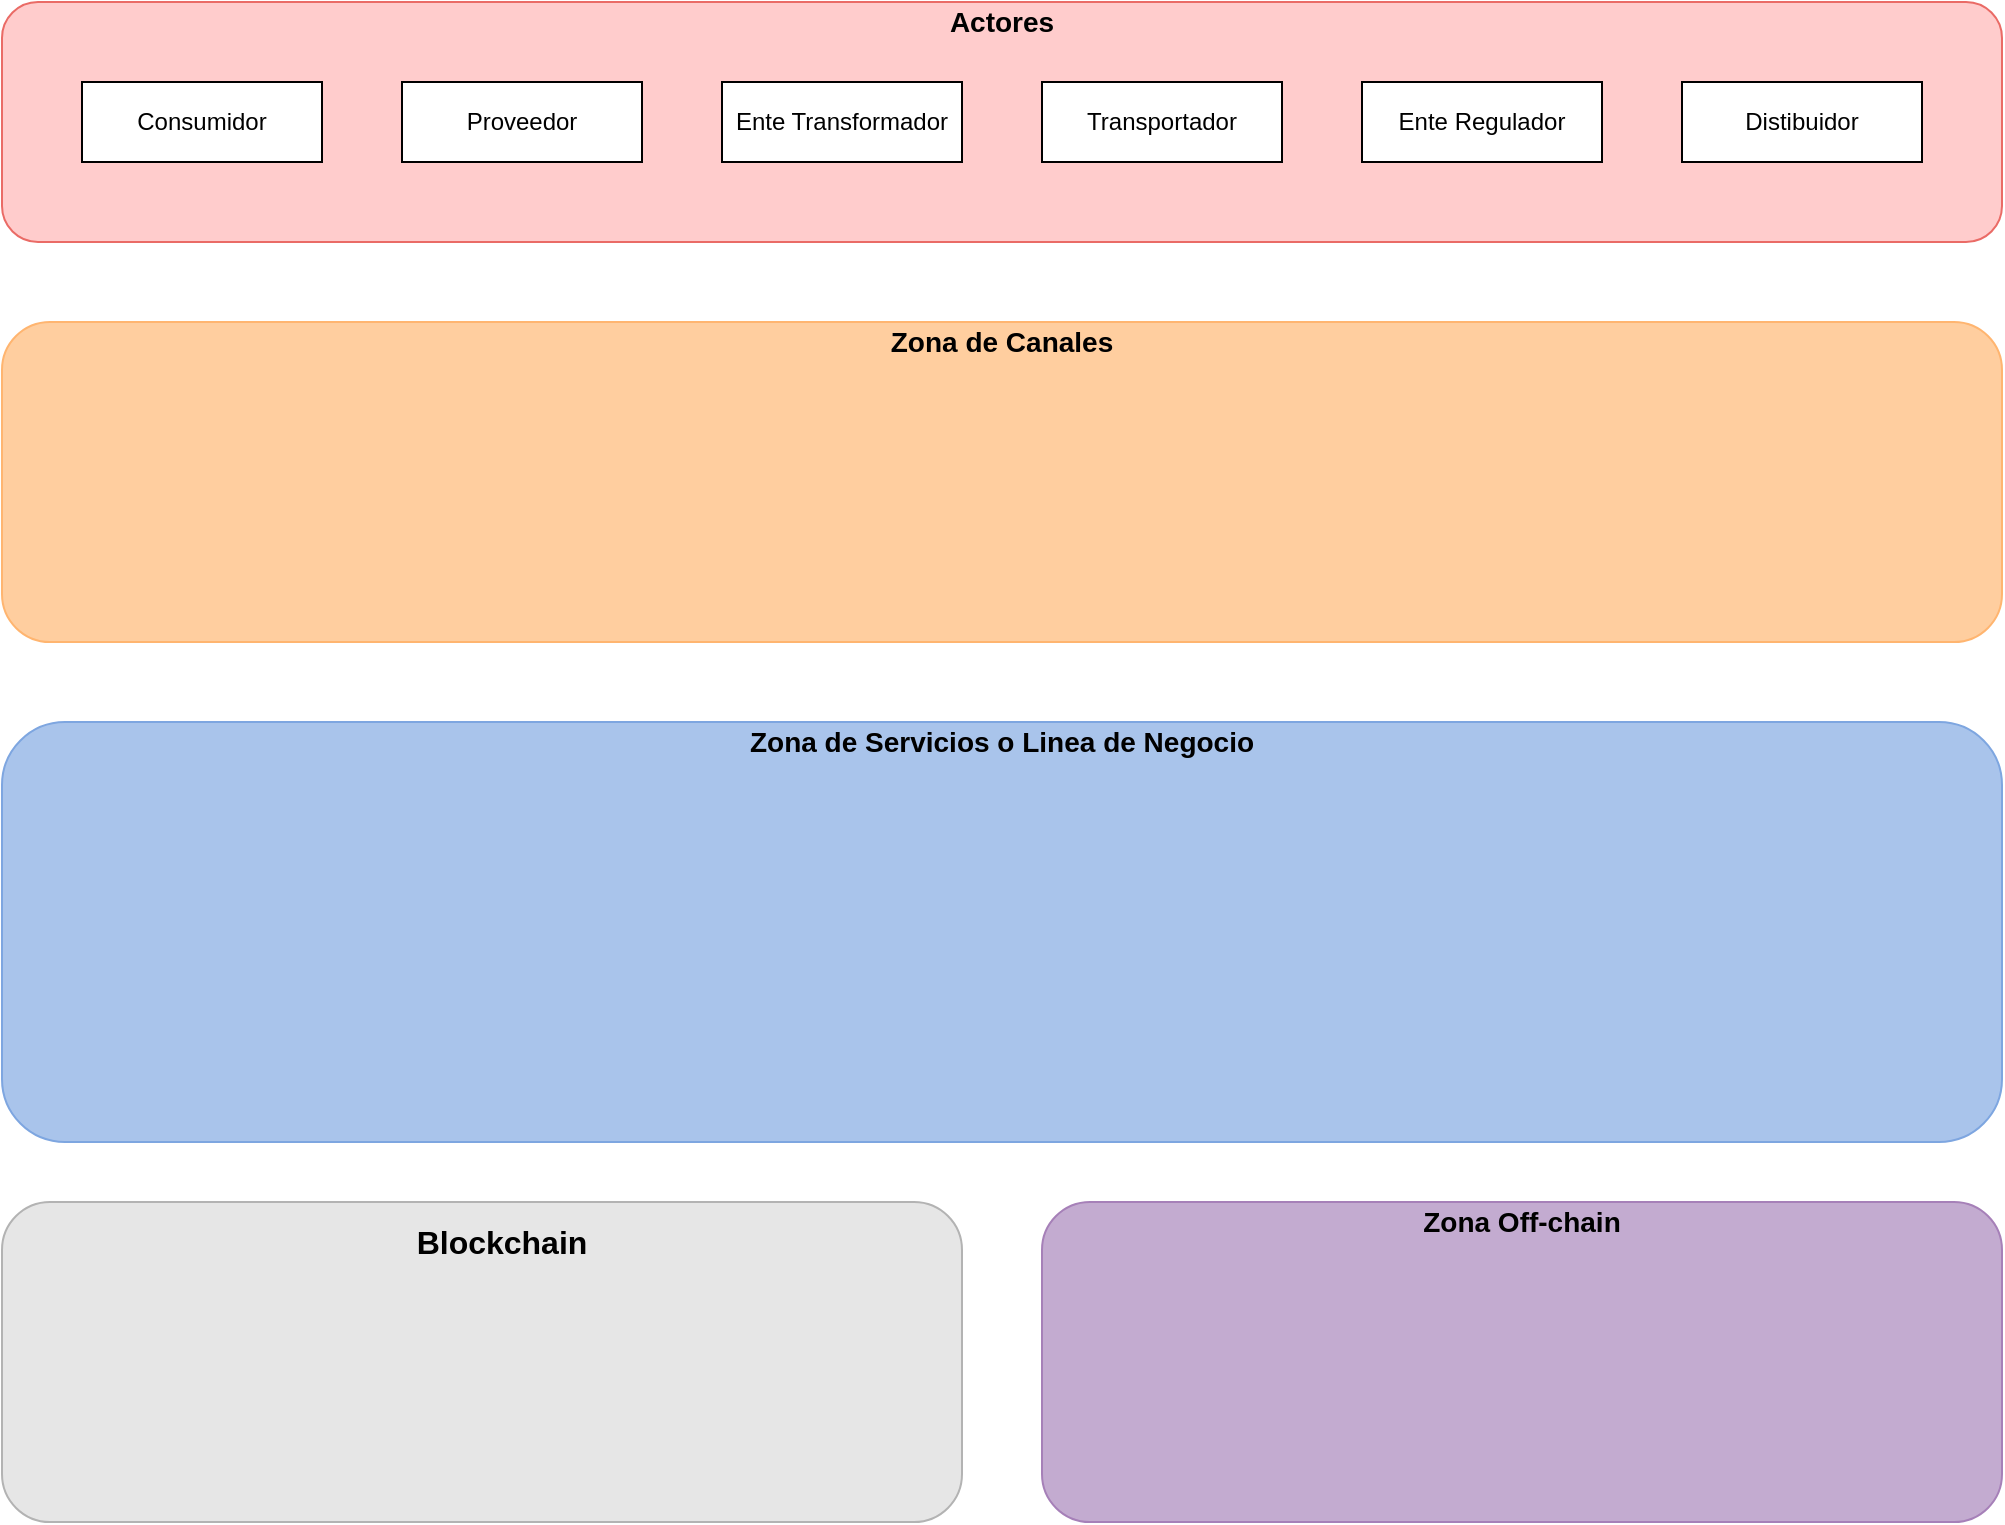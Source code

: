 <mxfile type="github" version="12.7.4">
  <diagram id="BEaYbOIXPYCLQaLnyWNn" name="Page-1">
    <mxGraphModel grid="1" shadow="0" math="0" pageHeight="1169" pageWidth="827" pageScale="1" page="1" fold="1" arrows="1" connect="1" tooltips="1" guides="1" gridSize="10" dy="1086" dx="2374">
      <root>
        <mxCell id="0" />
        <mxCell id="1" parent="0" />
        <mxCell id="ARJdTBUnzJ5h-dz1QOoY-1" value="" parent="1" vertex="1" style="rounded=1;whiteSpace=wrap;html=1;fillColor=#FFCCCC;strokeColor=#EA6B66;">
          <mxGeometry as="geometry" height="120" width="1000" y="40" x="80" />
        </mxCell>
        <mxCell id="ARJdTBUnzJ5h-dz1QOoY-2" value="&lt;b&gt;&lt;font style=&quot;font-size: 14px&quot;&gt;Actores&lt;/font&gt;&lt;/b&gt;" parent="1" vertex="1" style="text;html=1;strokeColor=none;fillColor=none;align=center;verticalAlign=middle;whiteSpace=wrap;rounded=0;">
          <mxGeometry as="geometry" height="20" width="40" y="40" x="560" />
        </mxCell>
        <mxCell id="ARJdTBUnzJ5h-dz1QOoY-3" value="Consumidor" parent="1" vertex="1" style="rounded=0;whiteSpace=wrap;html=1;strokeColor=#000000;fillColor=#FFFFFF;">
          <mxGeometry as="geometry" height="40" width="120" y="80" x="120" />
        </mxCell>
        <mxCell id="ARJdTBUnzJ5h-dz1QOoY-10" value="Proveedor" parent="1" vertex="1" style="rounded=0;whiteSpace=wrap;html=1;strokeColor=#000000;fillColor=#FFFFFF;">
          <mxGeometry as="geometry" height="40" width="120" y="80" x="280" />
        </mxCell>
        <mxCell id="ARJdTBUnzJ5h-dz1QOoY-11" value="Ente Transformador" parent="1" vertex="1" style="rounded=0;whiteSpace=wrap;html=1;strokeColor=#000000;fillColor=#FFFFFF;">
          <mxGeometry as="geometry" height="40" width="120" y="80" x="440" />
        </mxCell>
        <mxCell id="ARJdTBUnzJ5h-dz1QOoY-12" value="Transportador" parent="1" vertex="1" style="rounded=0;whiteSpace=wrap;html=1;strokeColor=#000000;fillColor=#FFFFFF;">
          <mxGeometry as="geometry" height="40" width="120" y="80" x="600" />
        </mxCell>
        <mxCell id="ARJdTBUnzJ5h-dz1QOoY-13" value="Ente Regulador" parent="1" vertex="1" style="rounded=0;whiteSpace=wrap;html=1;strokeColor=#000000;fillColor=#FFFFFF;">
          <mxGeometry as="geometry" height="40" width="120" y="80" x="760" />
        </mxCell>
        <mxCell id="ARJdTBUnzJ5h-dz1QOoY-15" value="Distibuidor" parent="1" vertex="1" style="rounded=0;whiteSpace=wrap;html=1;strokeColor=#000000;fillColor=#FFFFFF;">
          <mxGeometry as="geometry" height="40" width="120" y="80" x="920" />
        </mxCell>
        <mxCell id="ARJdTBUnzJ5h-dz1QOoY-16" value="" parent="1" vertex="1" style="rounded=1;whiteSpace=wrap;html=1;fillColor=#FFCE9F;strokeColor=#FFB570;">
          <mxGeometry as="geometry" height="160" width="1000" y="200" x="80" />
        </mxCell>
        <mxCell id="ARJdTBUnzJ5h-dz1QOoY-18" value="&lt;font style=&quot;font-size: 14px&quot;&gt;&lt;b&gt;Zona de Canales&lt;/b&gt;&lt;/font&gt;" parent="1" vertex="1" style="text;html=1;strokeColor=none;fillColor=none;align=center;verticalAlign=middle;whiteSpace=wrap;rounded=0;">
          <mxGeometry as="geometry" height="20" width="120" y="200" x="520" />
        </mxCell>
        <mxCell id="ARJdTBUnzJ5h-dz1QOoY-19" value="" parent="1" vertex="1" style="rounded=1;whiteSpace=wrap;html=1;fillColor=#A9C4EB;strokeColor=#7EA6E0;">
          <mxGeometry as="geometry" height="210" width="1000" y="400" x="80" />
        </mxCell>
        <mxCell id="ARJdTBUnzJ5h-dz1QOoY-20" value="&lt;font style=&quot;font-size: 14px&quot;&gt;&lt;b&gt;Zona de Servicios o Linea de Negocio&lt;/b&gt;&lt;/font&gt;" parent="1" vertex="1" style="text;html=1;strokeColor=none;fillColor=none;align=center;verticalAlign=middle;whiteSpace=wrap;rounded=0;">
          <mxGeometry as="geometry" height="20" width="260" y="400" x="450" />
        </mxCell>
        <mxCell id="SOlhE2sPtSD6XlK-ESlB-1" value="" parent="1" vertex="1" style="rounded=1;whiteSpace=wrap;html=1;fillColor=#E6E6E6;strokeColor=#B3B3B3;">
          <mxGeometry as="geometry" height="160" width="480" y="640" x="80" />
        </mxCell>
        <mxCell id="SOlhE2sPtSD6XlK-ESlB-3" value="" parent="1" vertex="1" style="rounded=1;whiteSpace=wrap;html=1;fillColor=#C3ABD0;strokeColor=#A680B8;">
          <mxGeometry as="geometry" height="160" width="480" y="640" x="600" />
        </mxCell>
        <mxCell id="SOlhE2sPtSD6XlK-ESlB-4" value="&lt;b&gt;&lt;font size=&quot;3&quot;&gt;Blockchain&lt;/font&gt;&lt;/b&gt;" parent="1" vertex="1" style="text;html=1;strokeColor=none;fillColor=none;align=center;verticalAlign=middle;whiteSpace=wrap;rounded=0;">
          <mxGeometry as="geometry" height="20" width="120" y="650" x="270" />
        </mxCell>
        <mxCell id="SOlhE2sPtSD6XlK-ESlB-5" value="&lt;font style=&quot;font-size: 14px&quot;&gt;&lt;b&gt;Z&lt;/b&gt;&lt;/font&gt;&lt;font style=&quot;font-size: 14px&quot;&gt;&lt;b&gt;ona Off-chain&lt;/b&gt;&lt;br&gt;&lt;/font&gt;" parent="1" vertex="1" style="text;html=1;strokeColor=none;fillColor=none;align=center;verticalAlign=middle;whiteSpace=wrap;rounded=0;">
          <mxGeometry as="geometry" height="20" width="120" y="640" x="780" />
        </mxCell>
      </root>
    </mxGraphModel>
  </diagram>
</mxfile>
